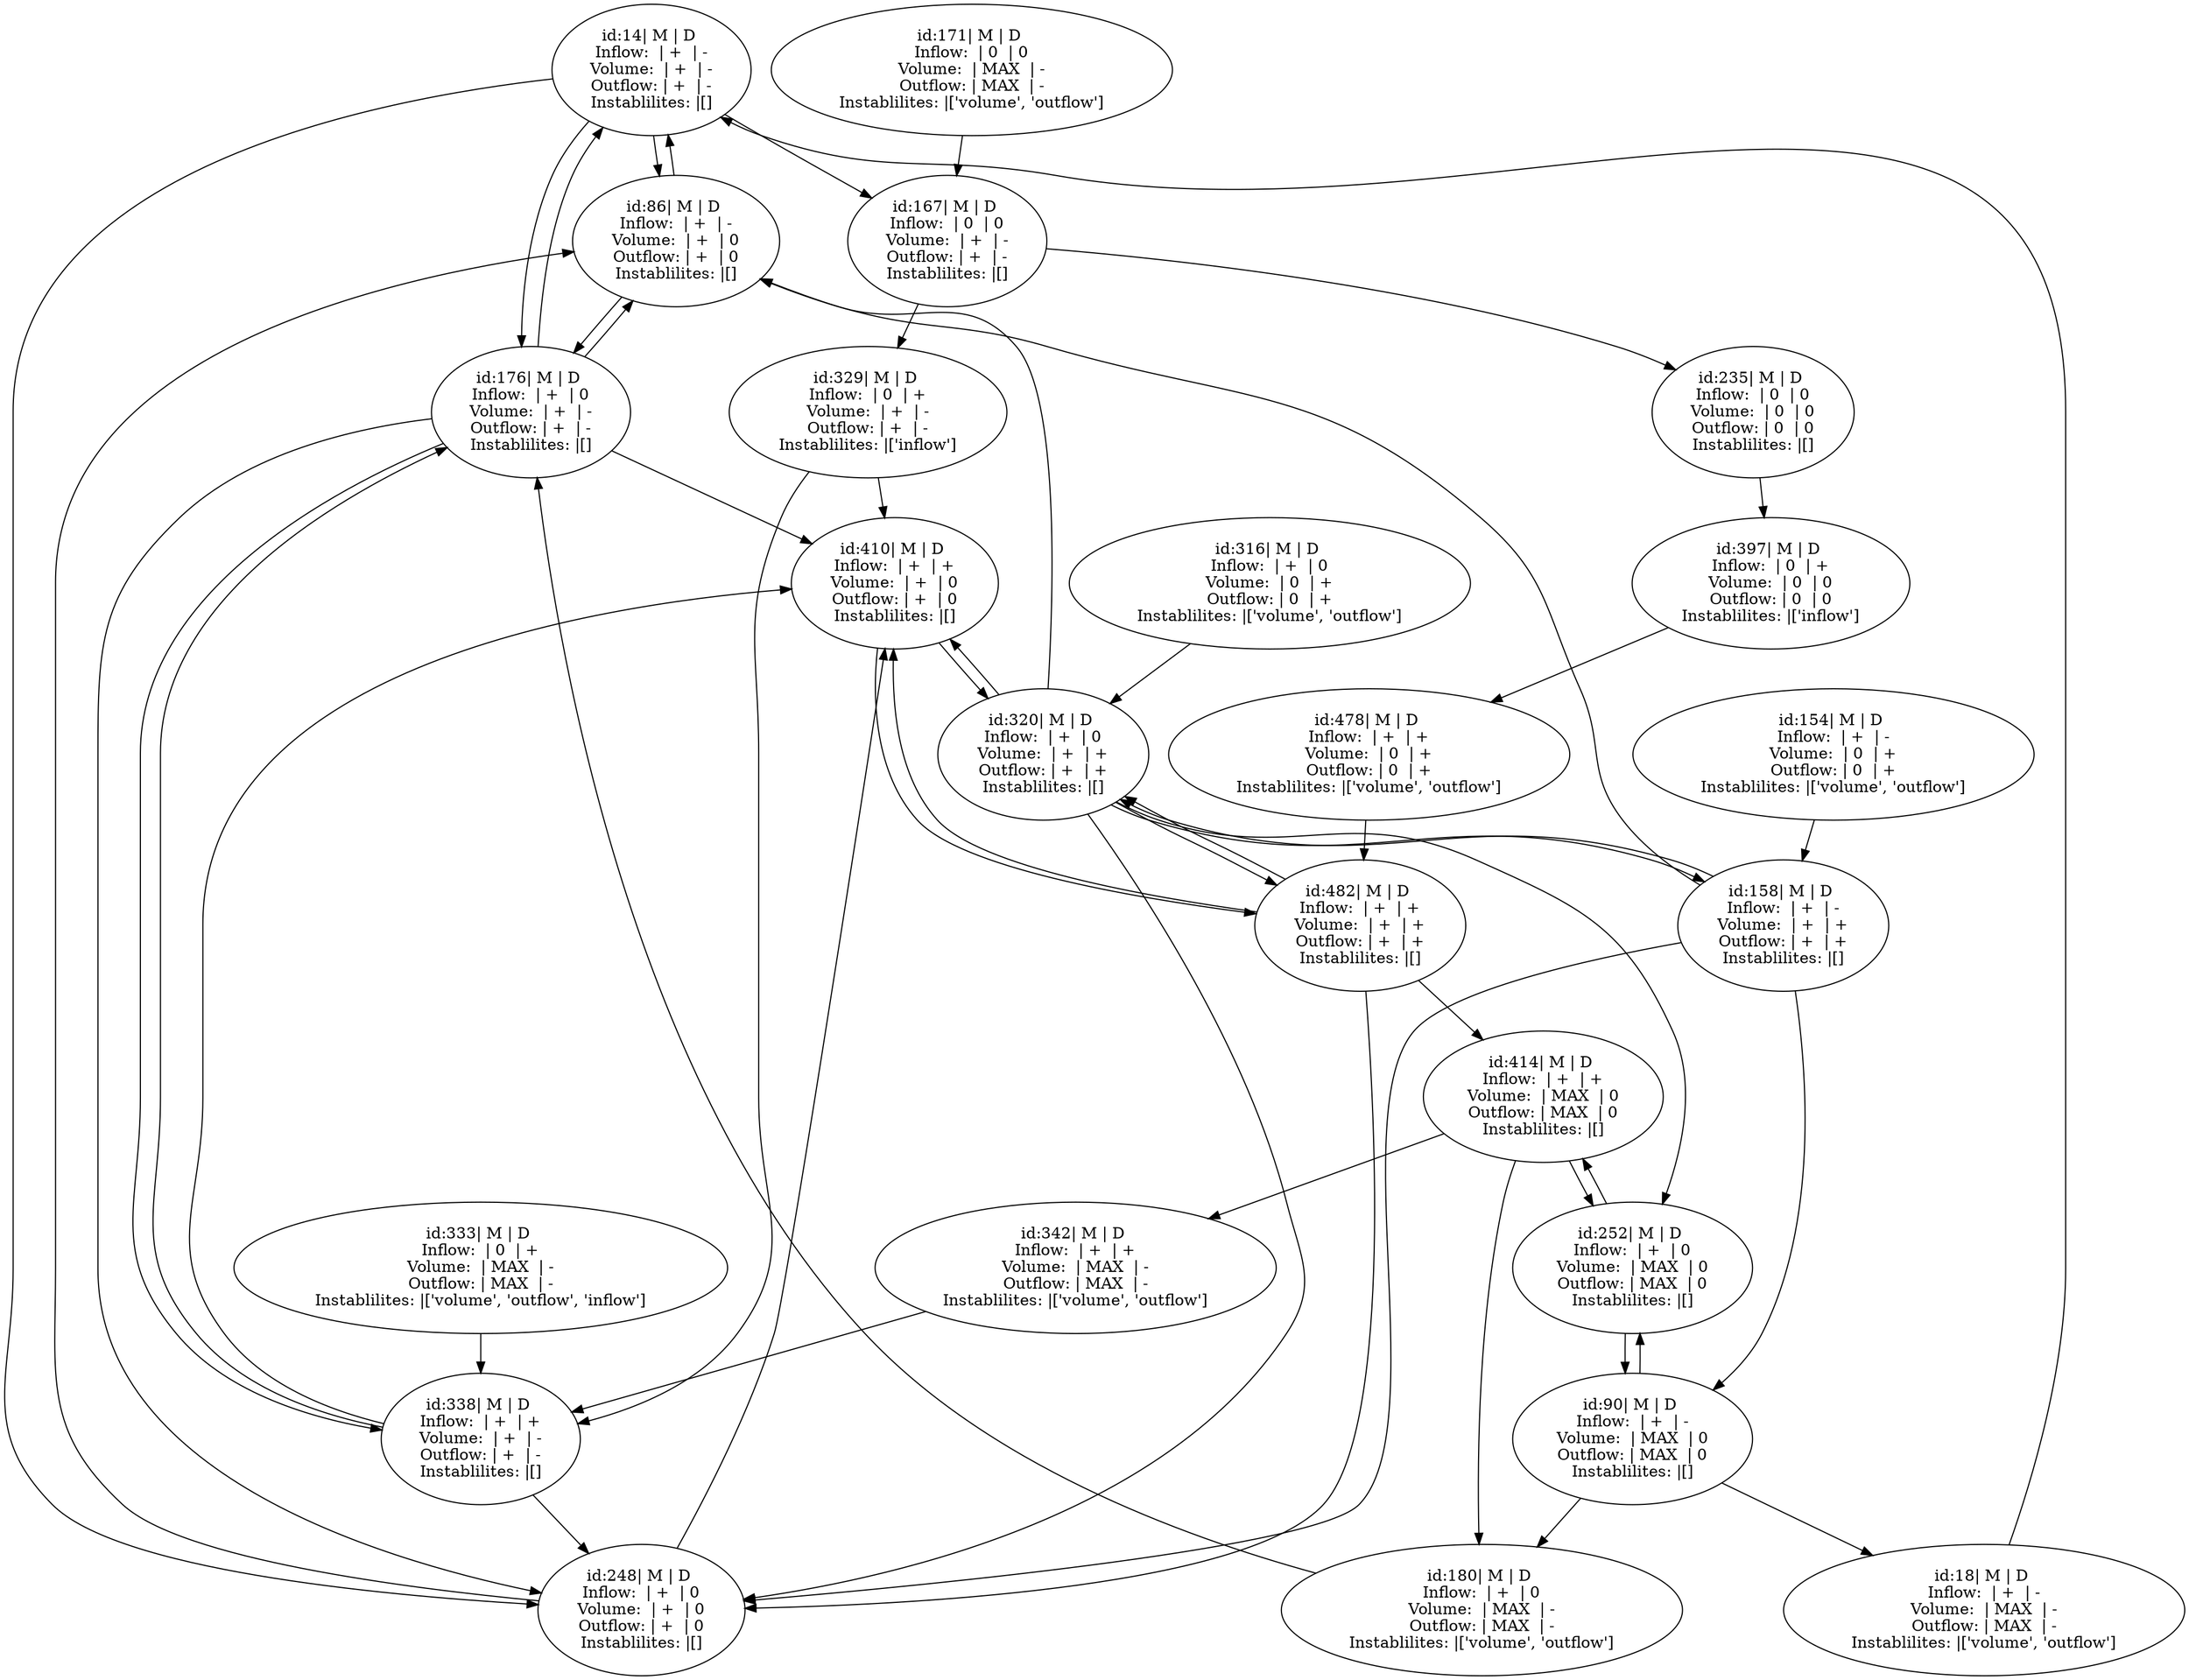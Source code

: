 digraph {
	14 [label="id:14| M | D 
Inflow:  | +  | -
Volume:  | +  | -
Outflow: | +  | -
Instablilites: |[]"]
	18 [label="id:18| M | D 
Inflow:  | +  | -
Volume:  | MAX  | -
Outflow: | MAX  | -
Instablilites: |['volume', 'outflow']"]
	86 [label="id:86| M | D 
Inflow:  | +  | -
Volume:  | +  | 0
Outflow: | +  | 0
Instablilites: |[]"]
	90 [label="id:90| M | D 
Inflow:  | +  | -
Volume:  | MAX  | 0
Outflow: | MAX  | 0
Instablilites: |[]"]
	154 [label="id:154| M | D 
Inflow:  | +  | -
Volume:  | 0  | +
Outflow: | 0  | +
Instablilites: |['volume', 'outflow']"]
	158 [label="id:158| M | D 
Inflow:  | +  | -
Volume:  | +  | +
Outflow: | +  | +
Instablilites: |[]"]
	167 [label="id:167| M | D 
Inflow:  | 0  | 0
Volume:  | +  | -
Outflow: | +  | -
Instablilites: |[]"]
	171 [label="id:171| M | D 
Inflow:  | 0  | 0
Volume:  | MAX  | -
Outflow: | MAX  | -
Instablilites: |['volume', 'outflow']"]
	176 [label="id:176| M | D 
Inflow:  | +  | 0
Volume:  | +  | -
Outflow: | +  | -
Instablilites: |[]"]
	180 [label="id:180| M | D 
Inflow:  | +  | 0
Volume:  | MAX  | -
Outflow: | MAX  | -
Instablilites: |['volume', 'outflow']"]
	235 [label="id:235| M | D 
Inflow:  | 0  | 0
Volume:  | 0  | 0
Outflow: | 0  | 0
Instablilites: |[]"]
	248 [label="id:248| M | D 
Inflow:  | +  | 0
Volume:  | +  | 0
Outflow: | +  | 0
Instablilites: |[]"]
	252 [label="id:252| M | D 
Inflow:  | +  | 0
Volume:  | MAX  | 0
Outflow: | MAX  | 0
Instablilites: |[]"]
	316 [label="id:316| M | D 
Inflow:  | +  | 0
Volume:  | 0  | +
Outflow: | 0  | +
Instablilites: |['volume', 'outflow']"]
	320 [label="id:320| M | D 
Inflow:  | +  | 0
Volume:  | +  | +
Outflow: | +  | +
Instablilites: |[]"]
	329 [label="id:329| M | D 
Inflow:  | 0  | +
Volume:  | +  | -
Outflow: | +  | -
Instablilites: |['inflow']"]
	333 [label="id:333| M | D 
Inflow:  | 0  | +
Volume:  | MAX  | -
Outflow: | MAX  | -
Instablilites: |['volume', 'outflow', 'inflow']"]
	338 [label="id:338| M | D 
Inflow:  | +  | +
Volume:  | +  | -
Outflow: | +  | -
Instablilites: |[]"]
	342 [label="id:342| M | D 
Inflow:  | +  | +
Volume:  | MAX  | -
Outflow: | MAX  | -
Instablilites: |['volume', 'outflow']"]
	397 [label="id:397| M | D 
Inflow:  | 0  | +
Volume:  | 0  | 0
Outflow: | 0  | 0
Instablilites: |['inflow']"]
	410 [label="id:410| M | D 
Inflow:  | +  | +
Volume:  | +  | 0
Outflow: | +  | 0
Instablilites: |[]"]
	414 [label="id:414| M | D 
Inflow:  | +  | +
Volume:  | MAX  | 0
Outflow: | MAX  | 0
Instablilites: |[]"]
	478 [label="id:478| M | D 
Inflow:  | +  | +
Volume:  | 0  | +
Outflow: | 0  | +
Instablilites: |['volume', 'outflow']"]
	482 [label="id:482| M | D 
Inflow:  | +  | +
Volume:  | +  | +
Outflow: | +  | +
Instablilites: |[]"]
	18 -> 14
	14 -> 86
	86 -> 14
	14 -> 167
	14 -> 176
	176 -> 14
	14 -> 248
	90 -> 18
	158 -> 86
	86 -> 176
	176 -> 86
	248 -> 86
	320 -> 86
	158 -> 90
	90 -> 180
	90 -> 252
	252 -> 90
	154 -> 158
	158 -> 248
	158 -> 320
	320 -> 158
	171 -> 167
	167 -> 235
	167 -> 329
	180 -> 176
	176 -> 248
	176 -> 338
	338 -> 176
	176 -> 410
	414 -> 180
	235 -> 397
	320 -> 248
	338 -> 248
	248 -> 410
	482 -> 248
	320 -> 252
	252 -> 414
	414 -> 252
	316 -> 320
	320 -> 410
	410 -> 320
	320 -> 482
	482 -> 320
	329 -> 338
	329 -> 410
	333 -> 338
	342 -> 338
	338 -> 410
	414 -> 342
	397 -> 478
	410 -> 482
	482 -> 410
	482 -> 414
	478 -> 482
}

